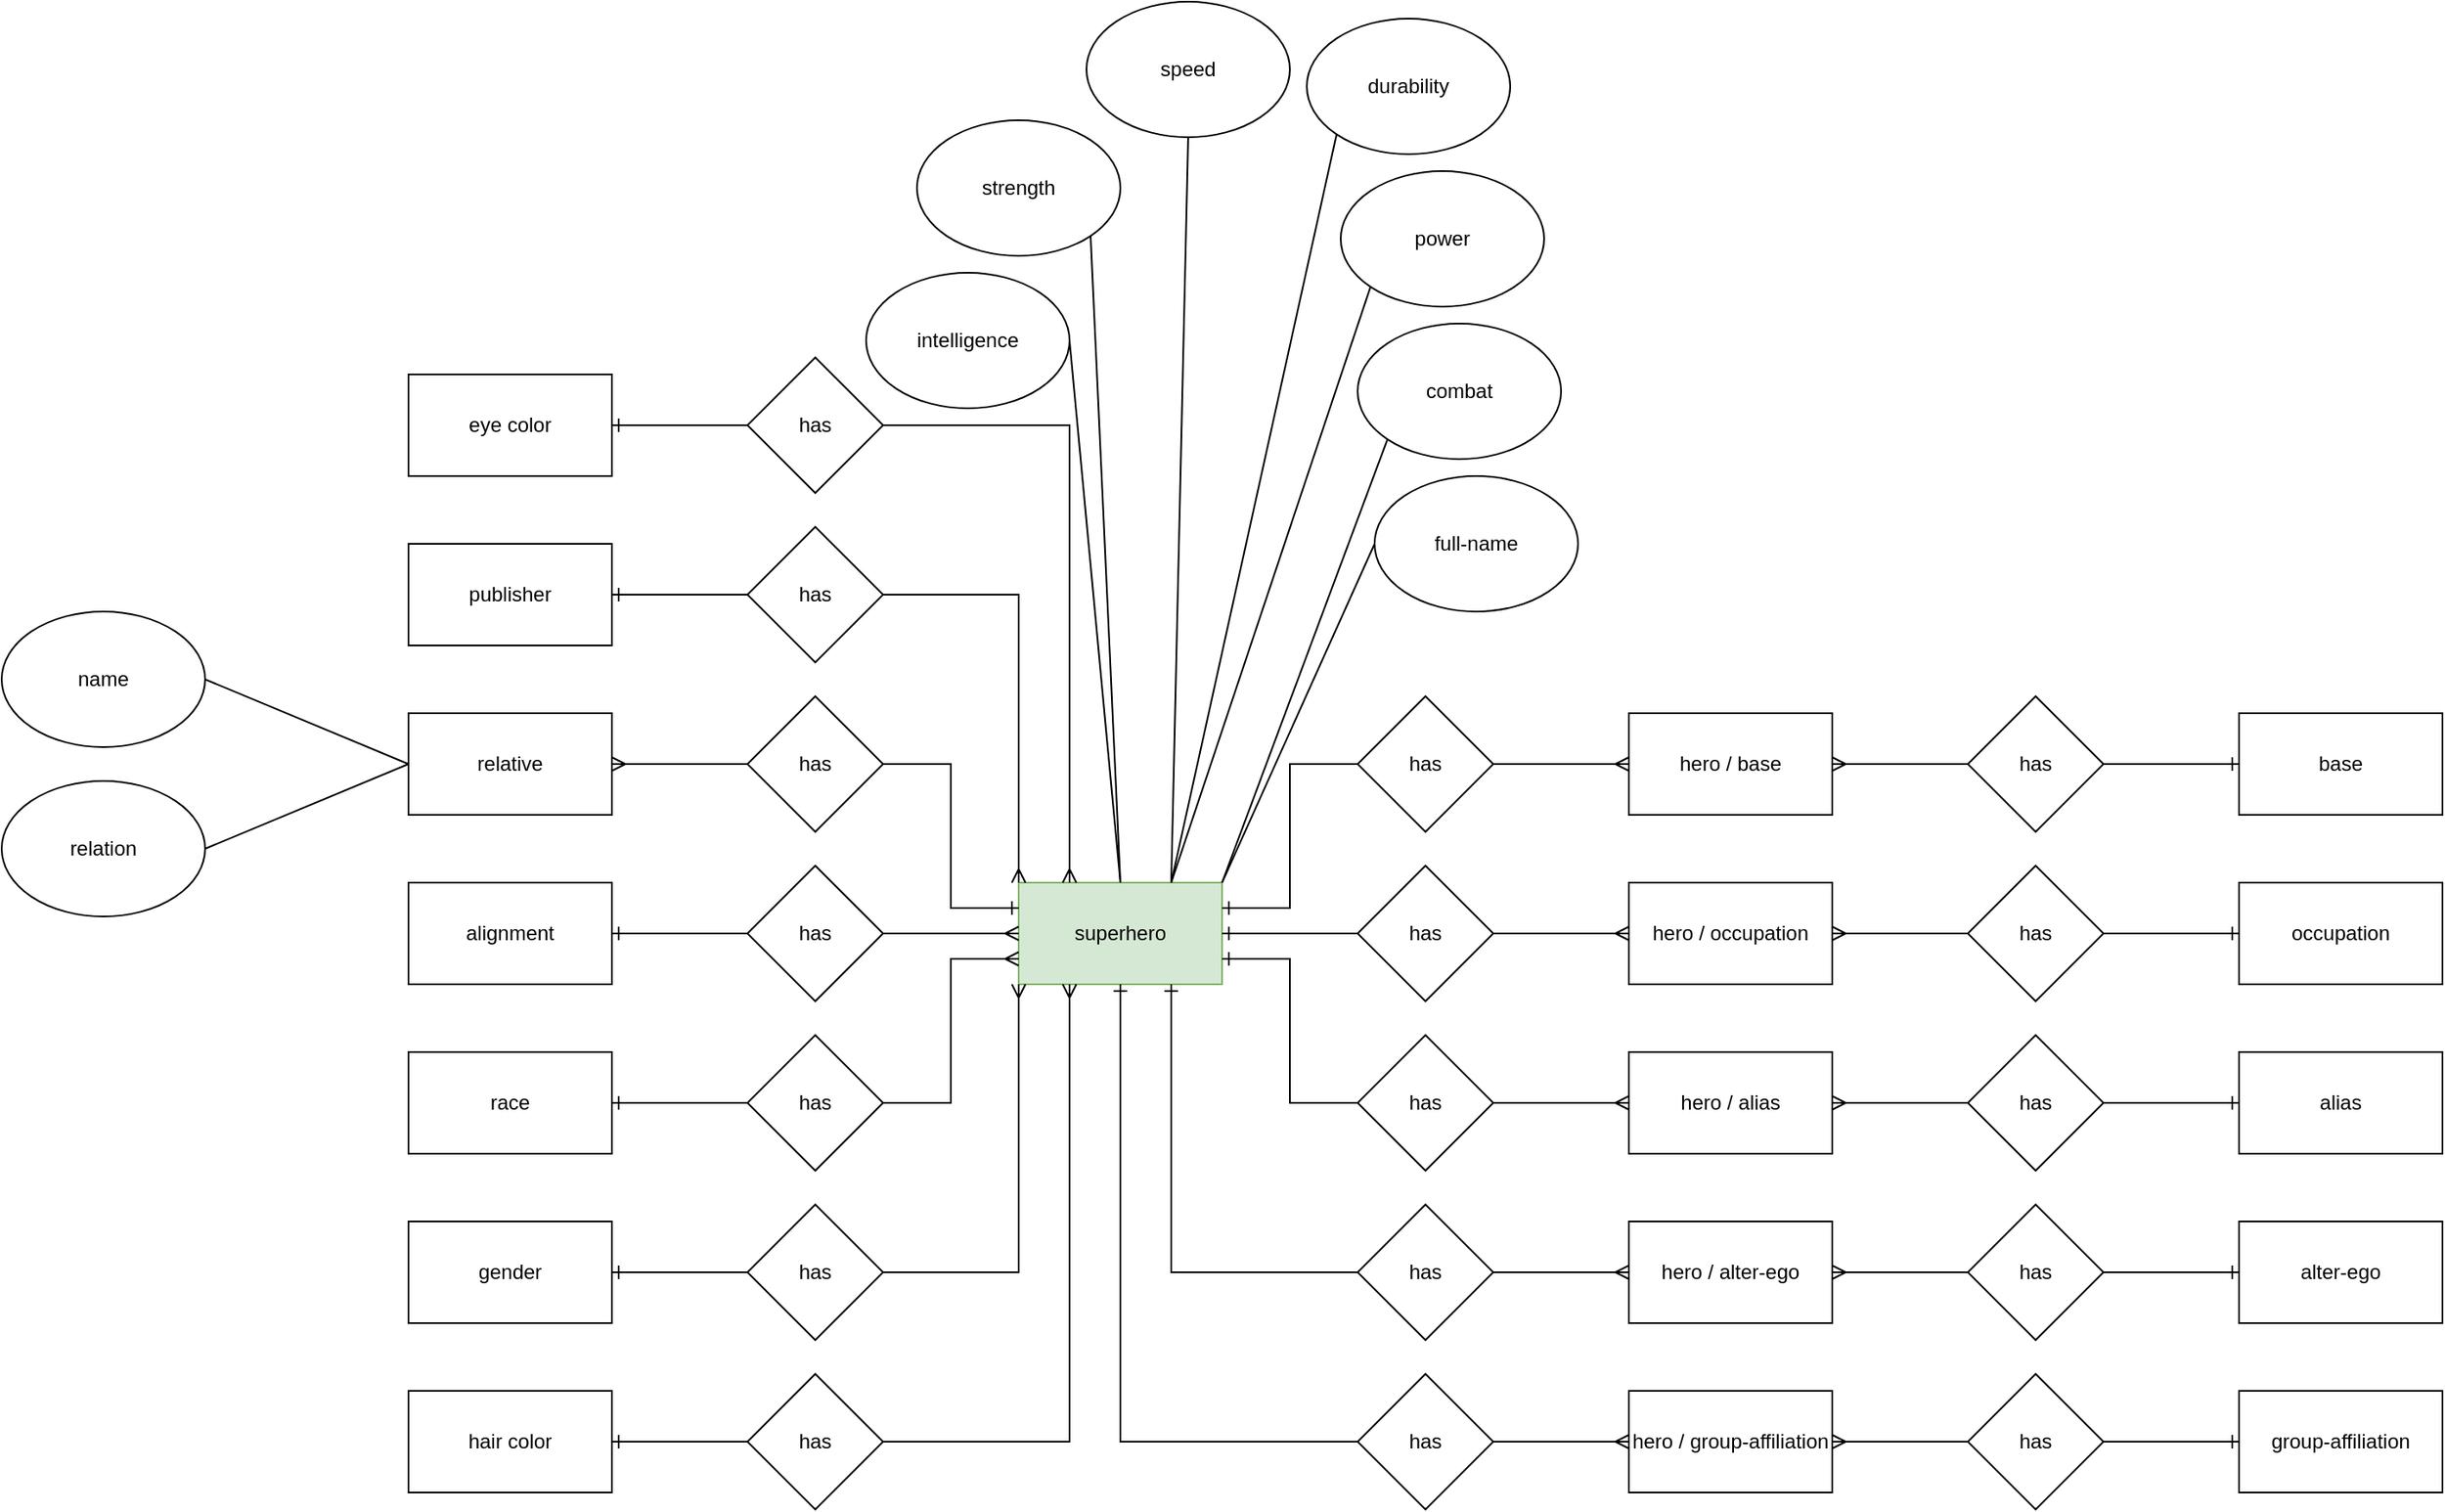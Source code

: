 <mxfile>
    <diagram id="-fIyv_t_2isAedjjdhkn" name="IA1">
        <mxGraphModel dx="3755" dy="1550" grid="1" gridSize="10" guides="1" tooltips="1" connect="1" arrows="1" fold="1" page="0" pageScale="1" pageWidth="827" pageHeight="1169" math="0" shadow="0">
            <root>
                <mxCell id="0"/>
                <mxCell id="1" parent="0"/>
                <mxCell id="00wGoJvVgWLlc5hGgEw4-1" value="superhero" style="rounded=0;whiteSpace=wrap;html=1;fillColor=#d5e8d4;strokeColor=#82b366;" parent="1" vertex="1">
                    <mxGeometry x="120" y="650" width="120" height="60" as="geometry"/>
                </mxCell>
                <mxCell id="yzmj2XgRqlyf8QkF9Ecr-5" style="edgeStyle=orthogonalEdgeStyle;rounded=0;orthogonalLoop=1;jettySize=auto;html=1;exitX=1;exitY=0.5;exitDx=0;exitDy=0;entryX=0;entryY=0.5;entryDx=0;entryDy=0;endArrow=ERmany;endFill=0;" parent="1" source="yzmj2XgRqlyf8QkF9Ecr-3" target="00wGoJvVgWLlc5hGgEw4-1" edge="1">
                    <mxGeometry relative="1" as="geometry"/>
                </mxCell>
                <mxCell id="yzmj2XgRqlyf8QkF9Ecr-8" style="edgeStyle=orthogonalEdgeStyle;rounded=0;orthogonalLoop=1;jettySize=auto;html=1;exitX=1;exitY=0.5;exitDx=0;exitDy=0;entryX=0;entryY=0.75;entryDx=0;entryDy=0;endArrow=ERmany;endFill=0;" parent="1" source="yzmj2XgRqlyf8QkF9Ecr-7" target="00wGoJvVgWLlc5hGgEw4-1" edge="1">
                    <mxGeometry relative="1" as="geometry"/>
                </mxCell>
                <mxCell id="yzmj2XgRqlyf8QkF9Ecr-12" style="edgeStyle=orthogonalEdgeStyle;rounded=0;orthogonalLoop=1;jettySize=auto;html=1;exitX=0;exitY=0.5;exitDx=0;exitDy=0;entryX=1;entryY=0.5;entryDx=0;entryDy=0;endArrow=ERone;endFill=0;" parent="1" source="yzmj2XgRqlyf8QkF9Ecr-11" target="00wGoJvVgWLlc5hGgEw4-1" edge="1">
                    <mxGeometry relative="1" as="geometry"/>
                </mxCell>
                <mxCell id="yzmj2XgRqlyf8QkF9Ecr-17" style="edgeStyle=orthogonalEdgeStyle;rounded=0;orthogonalLoop=1;jettySize=auto;html=1;exitX=0;exitY=0.5;exitDx=0;exitDy=0;entryX=1;entryY=0.25;entryDx=0;entryDy=0;endArrow=ERone;endFill=0;" parent="1" source="yzmj2XgRqlyf8QkF9Ecr-14" target="00wGoJvVgWLlc5hGgEw4-1" edge="1">
                    <mxGeometry relative="1" as="geometry"/>
                </mxCell>
                <mxCell id="yzmj2XgRqlyf8QkF9Ecr-21" style="edgeStyle=orthogonalEdgeStyle;rounded=0;orthogonalLoop=1;jettySize=auto;html=1;exitX=0;exitY=0.5;exitDx=0;exitDy=0;entryX=0.5;entryY=1;entryDx=0;entryDy=0;endArrow=ERone;endFill=0;" parent="1" source="yzmj2XgRqlyf8QkF9Ecr-19" target="00wGoJvVgWLlc5hGgEw4-1" edge="1">
                    <mxGeometry relative="1" as="geometry"/>
                </mxCell>
                <mxCell id="yzmj2XgRqlyf8QkF9Ecr-25" style="edgeStyle=orthogonalEdgeStyle;rounded=0;orthogonalLoop=1;jettySize=auto;html=1;entryX=0;entryY=0.25;entryDx=0;entryDy=0;endArrow=ERone;endFill=0;" parent="1" source="yzmj2XgRqlyf8QkF9Ecr-24" target="00wGoJvVgWLlc5hGgEw4-1" edge="1">
                    <mxGeometry relative="1" as="geometry"/>
                </mxCell>
                <mxCell id="yzmj2XgRqlyf8QkF9Ecr-50" value="" style="group" parent="1" vertex="1" connectable="0">
                    <mxGeometry x="320" y="640" width="640" height="80" as="geometry"/>
                </mxCell>
                <mxCell id="yzmj2XgRqlyf8QkF9Ecr-10" value="hero / occupation" style="rounded=0;whiteSpace=wrap;html=1;" parent="yzmj2XgRqlyf8QkF9Ecr-50" vertex="1">
                    <mxGeometry x="160" y="10" width="120" height="60" as="geometry"/>
                </mxCell>
                <mxCell id="yzmj2XgRqlyf8QkF9Ecr-11" value="has" style="rhombus;whiteSpace=wrap;html=1;" parent="yzmj2XgRqlyf8QkF9Ecr-50" vertex="1">
                    <mxGeometry width="80" height="80" as="geometry"/>
                </mxCell>
                <mxCell id="yzmj2XgRqlyf8QkF9Ecr-37" value="has" style="rhombus;whiteSpace=wrap;html=1;" parent="yzmj2XgRqlyf8QkF9Ecr-50" vertex="1">
                    <mxGeometry x="360" width="80" height="80" as="geometry"/>
                </mxCell>
                <mxCell id="yzmj2XgRqlyf8QkF9Ecr-38" value="occupation" style="rounded=0;whiteSpace=wrap;html=1;" parent="yzmj2XgRqlyf8QkF9Ecr-50" vertex="1">
                    <mxGeometry x="520" y="10" width="120" height="60" as="geometry"/>
                </mxCell>
                <mxCell id="yzmj2XgRqlyf8QkF9Ecr-13" style="edgeStyle=orthogonalEdgeStyle;rounded=0;orthogonalLoop=1;jettySize=auto;html=1;exitX=1;exitY=0.5;exitDx=0;exitDy=0;entryX=0;entryY=0.5;entryDx=0;entryDy=0;endArrow=ERmany;endFill=0;" parent="yzmj2XgRqlyf8QkF9Ecr-50" source="yzmj2XgRqlyf8QkF9Ecr-11" target="yzmj2XgRqlyf8QkF9Ecr-10" edge="1">
                    <mxGeometry relative="1" as="geometry"/>
                </mxCell>
                <mxCell id="yzmj2XgRqlyf8QkF9Ecr-40" style="edgeStyle=orthogonalEdgeStyle;rounded=0;orthogonalLoop=1;jettySize=auto;html=1;exitX=0;exitY=0.5;exitDx=0;exitDy=0;entryX=1;entryY=0.5;entryDx=0;entryDy=0;endArrow=ERmany;endFill=0;" parent="yzmj2XgRqlyf8QkF9Ecr-50" source="yzmj2XgRqlyf8QkF9Ecr-37" target="yzmj2XgRqlyf8QkF9Ecr-10" edge="1">
                    <mxGeometry relative="1" as="geometry"/>
                </mxCell>
                <mxCell id="yzmj2XgRqlyf8QkF9Ecr-39" style="edgeStyle=orthogonalEdgeStyle;rounded=0;orthogonalLoop=1;jettySize=auto;html=1;exitX=1;exitY=0.5;exitDx=0;exitDy=0;endArrow=ERone;endFill=0;" parent="yzmj2XgRqlyf8QkF9Ecr-50" source="yzmj2XgRqlyf8QkF9Ecr-37" target="yzmj2XgRqlyf8QkF9Ecr-38" edge="1">
                    <mxGeometry relative="1" as="geometry"/>
                </mxCell>
                <mxCell id="yzmj2XgRqlyf8QkF9Ecr-52" value="" style="group" parent="1" vertex="1" connectable="0">
                    <mxGeometry x="320" y="540" width="640" height="80" as="geometry"/>
                </mxCell>
                <mxCell id="yzmj2XgRqlyf8QkF9Ecr-14" value="has" style="rhombus;whiteSpace=wrap;html=1;" parent="yzmj2XgRqlyf8QkF9Ecr-52" vertex="1">
                    <mxGeometry width="80" height="80" as="geometry"/>
                </mxCell>
                <mxCell id="yzmj2XgRqlyf8QkF9Ecr-15" value="base" style="rounded=0;whiteSpace=wrap;html=1;" parent="yzmj2XgRqlyf8QkF9Ecr-52" vertex="1">
                    <mxGeometry x="520" y="10" width="120" height="60" as="geometry"/>
                </mxCell>
                <mxCell id="yzmj2XgRqlyf8QkF9Ecr-28" value="hero / base" style="rounded=0;whiteSpace=wrap;html=1;" parent="yzmj2XgRqlyf8QkF9Ecr-52" vertex="1">
                    <mxGeometry x="160" y="10" width="120" height="60" as="geometry"/>
                </mxCell>
                <mxCell id="yzmj2XgRqlyf8QkF9Ecr-30" value="has" style="rhombus;whiteSpace=wrap;html=1;" parent="yzmj2XgRqlyf8QkF9Ecr-52" vertex="1">
                    <mxGeometry x="360" width="80" height="80" as="geometry"/>
                </mxCell>
                <mxCell id="yzmj2XgRqlyf8QkF9Ecr-29" style="edgeStyle=orthogonalEdgeStyle;rounded=0;orthogonalLoop=1;jettySize=auto;html=1;exitX=1;exitY=0.5;exitDx=0;exitDy=0;entryX=0;entryY=0.5;entryDx=0;entryDy=0;endArrow=ERmany;endFill=0;" parent="yzmj2XgRqlyf8QkF9Ecr-52" source="yzmj2XgRqlyf8QkF9Ecr-14" target="yzmj2XgRqlyf8QkF9Ecr-28" edge="1">
                    <mxGeometry relative="1" as="geometry"/>
                </mxCell>
                <mxCell id="yzmj2XgRqlyf8QkF9Ecr-32" style="edgeStyle=orthogonalEdgeStyle;rounded=0;orthogonalLoop=1;jettySize=auto;html=1;exitX=1;exitY=0.5;exitDx=0;exitDy=0;entryX=0;entryY=0.5;entryDx=0;entryDy=0;endArrow=ERone;endFill=0;" parent="yzmj2XgRqlyf8QkF9Ecr-52" source="yzmj2XgRqlyf8QkF9Ecr-30" target="yzmj2XgRqlyf8QkF9Ecr-15" edge="1">
                    <mxGeometry relative="1" as="geometry"/>
                </mxCell>
                <mxCell id="yzmj2XgRqlyf8QkF9Ecr-31" style="edgeStyle=orthogonalEdgeStyle;rounded=0;orthogonalLoop=1;jettySize=auto;html=1;exitX=0;exitY=0.5;exitDx=0;exitDy=0;entryX=1;entryY=0.5;entryDx=0;entryDy=0;endArrow=ERmany;endFill=0;" parent="yzmj2XgRqlyf8QkF9Ecr-52" source="yzmj2XgRqlyf8QkF9Ecr-30" target="yzmj2XgRqlyf8QkF9Ecr-28" edge="1">
                    <mxGeometry relative="1" as="geometry"/>
                </mxCell>
                <mxCell id="yzmj2XgRqlyf8QkF9Ecr-58" value="" style="group" parent="1" vertex="1" connectable="0">
                    <mxGeometry x="320" y="940" width="640" height="80" as="geometry"/>
                </mxCell>
                <mxCell id="yzmj2XgRqlyf8QkF9Ecr-18" value="hero / group-affiliation" style="rounded=0;whiteSpace=wrap;html=1;" parent="yzmj2XgRqlyf8QkF9Ecr-58" vertex="1">
                    <mxGeometry x="160" y="10" width="120" height="60" as="geometry"/>
                </mxCell>
                <mxCell id="yzmj2XgRqlyf8QkF9Ecr-19" value="has" style="rhombus;whiteSpace=wrap;html=1;" parent="yzmj2XgRqlyf8QkF9Ecr-58" vertex="1">
                    <mxGeometry width="80" height="80" as="geometry"/>
                </mxCell>
                <mxCell id="yzmj2XgRqlyf8QkF9Ecr-54" value="group-affiliation" style="rounded=0;whiteSpace=wrap;html=1;" parent="yzmj2XgRqlyf8QkF9Ecr-58" vertex="1">
                    <mxGeometry x="520" y="10" width="120" height="60" as="geometry"/>
                </mxCell>
                <mxCell id="yzmj2XgRqlyf8QkF9Ecr-55" value="has" style="rhombus;whiteSpace=wrap;html=1;" parent="yzmj2XgRqlyf8QkF9Ecr-58" vertex="1">
                    <mxGeometry x="360" width="80" height="80" as="geometry"/>
                </mxCell>
                <mxCell id="yzmj2XgRqlyf8QkF9Ecr-22" style="edgeStyle=orthogonalEdgeStyle;rounded=0;orthogonalLoop=1;jettySize=auto;html=1;exitX=1;exitY=0.5;exitDx=0;exitDy=0;endArrow=ERmany;endFill=0;" parent="yzmj2XgRqlyf8QkF9Ecr-58" source="yzmj2XgRqlyf8QkF9Ecr-19" target="yzmj2XgRqlyf8QkF9Ecr-18" edge="1">
                    <mxGeometry relative="1" as="geometry"/>
                </mxCell>
                <mxCell id="yzmj2XgRqlyf8QkF9Ecr-56" style="edgeStyle=orthogonalEdgeStyle;rounded=0;orthogonalLoop=1;jettySize=auto;html=1;exitX=0;exitY=0.5;exitDx=0;exitDy=0;entryX=1;entryY=0.5;entryDx=0;entryDy=0;endArrow=ERmany;endFill=0;" parent="yzmj2XgRqlyf8QkF9Ecr-58" source="yzmj2XgRqlyf8QkF9Ecr-55" target="yzmj2XgRqlyf8QkF9Ecr-18" edge="1">
                    <mxGeometry relative="1" as="geometry"/>
                </mxCell>
                <mxCell id="yzmj2XgRqlyf8QkF9Ecr-57" style="edgeStyle=orthogonalEdgeStyle;rounded=0;orthogonalLoop=1;jettySize=auto;html=1;exitX=1;exitY=0.5;exitDx=0;exitDy=0;entryX=0;entryY=0.5;entryDx=0;entryDy=0;endArrow=ERone;endFill=0;" parent="yzmj2XgRqlyf8QkF9Ecr-58" source="yzmj2XgRqlyf8QkF9Ecr-55" target="yzmj2XgRqlyf8QkF9Ecr-54" edge="1">
                    <mxGeometry relative="1" as="geometry"/>
                </mxCell>
                <mxCell id="yzmj2XgRqlyf8QkF9Ecr-63" style="edgeStyle=orthogonalEdgeStyle;rounded=0;orthogonalLoop=1;jettySize=auto;html=1;exitX=0;exitY=0.5;exitDx=0;exitDy=0;entryX=0.75;entryY=1;entryDx=0;entryDy=0;endArrow=ERone;endFill=0;" parent="1" source="yzmj2XgRqlyf8QkF9Ecr-59" target="00wGoJvVgWLlc5hGgEw4-1" edge="1">
                    <mxGeometry relative="1" as="geometry"/>
                </mxCell>
                <mxCell id="yzmj2XgRqlyf8QkF9Ecr-67" value="" style="group" parent="1" vertex="1" connectable="0">
                    <mxGeometry x="320" y="840" width="640" height="80" as="geometry"/>
                </mxCell>
                <mxCell id="yzmj2XgRqlyf8QkF9Ecr-59" value="has" style="rhombus;whiteSpace=wrap;html=1;" parent="yzmj2XgRqlyf8QkF9Ecr-67" vertex="1">
                    <mxGeometry width="80" height="80" as="geometry"/>
                </mxCell>
                <mxCell id="yzmj2XgRqlyf8QkF9Ecr-60" value="has" style="rhombus;whiteSpace=wrap;html=1;" parent="yzmj2XgRqlyf8QkF9Ecr-67" vertex="1">
                    <mxGeometry x="360" width="80" height="80" as="geometry"/>
                </mxCell>
                <mxCell id="yzmj2XgRqlyf8QkF9Ecr-61" value="hero / alter-ego" style="rounded=0;whiteSpace=wrap;html=1;" parent="yzmj2XgRqlyf8QkF9Ecr-67" vertex="1">
                    <mxGeometry x="160" y="10" width="120" height="60" as="geometry"/>
                </mxCell>
                <mxCell id="yzmj2XgRqlyf8QkF9Ecr-62" value="alter-ego" style="rounded=0;whiteSpace=wrap;html=1;" parent="yzmj2XgRqlyf8QkF9Ecr-67" vertex="1">
                    <mxGeometry x="520" y="10" width="120" height="60" as="geometry"/>
                </mxCell>
                <mxCell id="yzmj2XgRqlyf8QkF9Ecr-64" style="edgeStyle=orthogonalEdgeStyle;rounded=0;orthogonalLoop=1;jettySize=auto;html=1;exitX=1;exitY=0.5;exitDx=0;exitDy=0;entryX=0;entryY=0.5;entryDx=0;entryDy=0;endArrow=ERmany;endFill=0;" parent="yzmj2XgRqlyf8QkF9Ecr-67" source="yzmj2XgRqlyf8QkF9Ecr-59" target="yzmj2XgRqlyf8QkF9Ecr-61" edge="1">
                    <mxGeometry relative="1" as="geometry"/>
                </mxCell>
                <mxCell id="yzmj2XgRqlyf8QkF9Ecr-65" style="edgeStyle=orthogonalEdgeStyle;rounded=0;orthogonalLoop=1;jettySize=auto;html=1;exitX=0;exitY=0.5;exitDx=0;exitDy=0;entryX=1;entryY=0.5;entryDx=0;entryDy=0;endArrow=ERmany;endFill=0;" parent="yzmj2XgRqlyf8QkF9Ecr-67" source="yzmj2XgRqlyf8QkF9Ecr-60" target="yzmj2XgRqlyf8QkF9Ecr-61" edge="1">
                    <mxGeometry relative="1" as="geometry"/>
                </mxCell>
                <mxCell id="yzmj2XgRqlyf8QkF9Ecr-66" style="edgeStyle=orthogonalEdgeStyle;rounded=0;orthogonalLoop=1;jettySize=auto;html=1;exitX=1;exitY=0.5;exitDx=0;exitDy=0;entryX=0;entryY=0.5;entryDx=0;entryDy=0;endArrow=ERone;endFill=0;" parent="yzmj2XgRqlyf8QkF9Ecr-67" source="yzmj2XgRqlyf8QkF9Ecr-60" target="yzmj2XgRqlyf8QkF9Ecr-62" edge="1">
                    <mxGeometry relative="1" as="geometry"/>
                </mxCell>
                <mxCell id="yzmj2XgRqlyf8QkF9Ecr-75" style="edgeStyle=orthogonalEdgeStyle;rounded=0;orthogonalLoop=1;jettySize=auto;html=1;exitX=0;exitY=0.5;exitDx=0;exitDy=0;entryX=1;entryY=0.75;entryDx=0;entryDy=0;endArrow=ERone;endFill=0;" parent="1" source="yzmj2XgRqlyf8QkF9Ecr-68" target="00wGoJvVgWLlc5hGgEw4-1" edge="1">
                    <mxGeometry relative="1" as="geometry"/>
                </mxCell>
                <mxCell id="yzmj2XgRqlyf8QkF9Ecr-76" value="" style="group" parent="1" vertex="1" connectable="0">
                    <mxGeometry x="320" y="740" width="640" height="80" as="geometry"/>
                </mxCell>
                <mxCell id="yzmj2XgRqlyf8QkF9Ecr-68" value="has" style="rhombus;whiteSpace=wrap;html=1;" parent="yzmj2XgRqlyf8QkF9Ecr-76" vertex="1">
                    <mxGeometry width="80" height="80" as="geometry"/>
                </mxCell>
                <mxCell id="yzmj2XgRqlyf8QkF9Ecr-69" value="has" style="rhombus;whiteSpace=wrap;html=1;" parent="yzmj2XgRqlyf8QkF9Ecr-76" vertex="1">
                    <mxGeometry x="360" width="80" height="80" as="geometry"/>
                </mxCell>
                <mxCell id="yzmj2XgRqlyf8QkF9Ecr-70" value="hero / alias" style="rounded=0;whiteSpace=wrap;html=1;" parent="yzmj2XgRqlyf8QkF9Ecr-76" vertex="1">
                    <mxGeometry x="160" y="10" width="120" height="60" as="geometry"/>
                </mxCell>
                <mxCell id="yzmj2XgRqlyf8QkF9Ecr-71" value="alias" style="rounded=0;whiteSpace=wrap;html=1;" parent="yzmj2XgRqlyf8QkF9Ecr-76" vertex="1">
                    <mxGeometry x="520" y="10" width="120" height="60" as="geometry"/>
                </mxCell>
                <mxCell id="yzmj2XgRqlyf8QkF9Ecr-73" style="edgeStyle=orthogonalEdgeStyle;rounded=0;orthogonalLoop=1;jettySize=auto;html=1;exitX=0;exitY=0.5;exitDx=0;exitDy=0;entryX=1;entryY=0.5;entryDx=0;entryDy=0;endArrow=ERmany;endFill=0;" parent="yzmj2XgRqlyf8QkF9Ecr-76" source="yzmj2XgRqlyf8QkF9Ecr-69" target="yzmj2XgRqlyf8QkF9Ecr-70" edge="1">
                    <mxGeometry relative="1" as="geometry"/>
                </mxCell>
                <mxCell id="yzmj2XgRqlyf8QkF9Ecr-74" style="edgeStyle=orthogonalEdgeStyle;rounded=0;orthogonalLoop=1;jettySize=auto;html=1;exitX=1;exitY=0.5;exitDx=0;exitDy=0;entryX=0;entryY=0.5;entryDx=0;entryDy=0;endArrow=ERmany;endFill=0;" parent="yzmj2XgRqlyf8QkF9Ecr-76" source="yzmj2XgRqlyf8QkF9Ecr-68" target="yzmj2XgRqlyf8QkF9Ecr-70" edge="1">
                    <mxGeometry relative="1" as="geometry"/>
                </mxCell>
                <mxCell id="yzmj2XgRqlyf8QkF9Ecr-72" style="edgeStyle=orthogonalEdgeStyle;rounded=0;orthogonalLoop=1;jettySize=auto;html=1;exitX=1;exitY=0.5;exitDx=0;exitDy=0;entryX=0;entryY=0.5;entryDx=0;entryDy=0;endArrow=ERone;endFill=0;" parent="yzmj2XgRqlyf8QkF9Ecr-76" source="yzmj2XgRqlyf8QkF9Ecr-69" target="yzmj2XgRqlyf8QkF9Ecr-71" edge="1">
                    <mxGeometry relative="1" as="geometry"/>
                </mxCell>
                <mxCell id="yzmj2XgRqlyf8QkF9Ecr-79" style="edgeStyle=orthogonalEdgeStyle;rounded=0;orthogonalLoop=1;jettySize=auto;html=1;exitX=1;exitY=0.5;exitDx=0;exitDy=0;entryX=0;entryY=0;entryDx=0;entryDy=0;endArrow=ERmany;endFill=0;" parent="1" source="yzmj2XgRqlyf8QkF9Ecr-78" target="00wGoJvVgWLlc5hGgEw4-1" edge="1">
                    <mxGeometry relative="1" as="geometry"/>
                </mxCell>
                <mxCell id="yzmj2XgRqlyf8QkF9Ecr-84" style="edgeStyle=orthogonalEdgeStyle;rounded=0;orthogonalLoop=1;jettySize=auto;html=1;exitX=1;exitY=0.5;exitDx=0;exitDy=0;entryX=0;entryY=1;entryDx=0;entryDy=0;endArrow=ERmany;endFill=0;" parent="1" source="yzmj2XgRqlyf8QkF9Ecr-82" target="00wGoJvVgWLlc5hGgEw4-1" edge="1">
                    <mxGeometry relative="1" as="geometry"/>
                </mxCell>
                <mxCell id="yzmj2XgRqlyf8QkF9Ecr-88" style="edgeStyle=orthogonalEdgeStyle;rounded=0;orthogonalLoop=1;jettySize=auto;html=1;exitX=1;exitY=0.5;exitDx=0;exitDy=0;entryX=0.25;entryY=0;entryDx=0;entryDy=0;endArrow=ERmany;endFill=0;" parent="1" source="yzmj2XgRqlyf8QkF9Ecr-86" target="00wGoJvVgWLlc5hGgEw4-1" edge="1">
                    <mxGeometry relative="1" as="geometry"/>
                </mxCell>
                <mxCell id="yzmj2XgRqlyf8QkF9Ecr-89" value="" style="group" parent="1" vertex="1" connectable="0">
                    <mxGeometry x="-240" y="540" width="280" height="80" as="geometry"/>
                </mxCell>
                <mxCell id="yzmj2XgRqlyf8QkF9Ecr-23" value="relative" style="rounded=0;whiteSpace=wrap;html=1;" parent="yzmj2XgRqlyf8QkF9Ecr-89" vertex="1">
                    <mxGeometry y="10" width="120" height="60" as="geometry"/>
                </mxCell>
                <mxCell id="yzmj2XgRqlyf8QkF9Ecr-24" value="has" style="rhombus;whiteSpace=wrap;html=1;" parent="yzmj2XgRqlyf8QkF9Ecr-89" vertex="1">
                    <mxGeometry x="200" width="80" height="80" as="geometry"/>
                </mxCell>
                <mxCell id="yzmj2XgRqlyf8QkF9Ecr-26" style="edgeStyle=orthogonalEdgeStyle;rounded=0;orthogonalLoop=1;jettySize=auto;html=1;exitX=0;exitY=0.5;exitDx=0;exitDy=0;entryX=1;entryY=0.5;entryDx=0;entryDy=0;endArrow=ERmany;endFill=0;" parent="yzmj2XgRqlyf8QkF9Ecr-89" source="yzmj2XgRqlyf8QkF9Ecr-24" target="yzmj2XgRqlyf8QkF9Ecr-23" edge="1">
                    <mxGeometry relative="1" as="geometry"/>
                </mxCell>
                <mxCell id="yzmj2XgRqlyf8QkF9Ecr-90" value="" style="group" parent="1" vertex="1" connectable="0">
                    <mxGeometry x="-240" y="640" width="280" height="80" as="geometry"/>
                </mxCell>
                <mxCell id="yzmj2XgRqlyf8QkF9Ecr-2" value="alignment" style="rounded=0;whiteSpace=wrap;html=1;" parent="yzmj2XgRqlyf8QkF9Ecr-90" vertex="1">
                    <mxGeometry y="10" width="120" height="60" as="geometry"/>
                </mxCell>
                <mxCell id="yzmj2XgRqlyf8QkF9Ecr-3" value="has" style="rhombus;whiteSpace=wrap;html=1;" parent="yzmj2XgRqlyf8QkF9Ecr-90" vertex="1">
                    <mxGeometry x="200" width="80" height="80" as="geometry"/>
                </mxCell>
                <mxCell id="yzmj2XgRqlyf8QkF9Ecr-4" style="edgeStyle=orthogonalEdgeStyle;rounded=0;orthogonalLoop=1;jettySize=auto;html=1;exitX=0;exitY=0.5;exitDx=0;exitDy=0;entryX=1;entryY=0.5;entryDx=0;entryDy=0;endArrow=ERone;endFill=0;" parent="yzmj2XgRqlyf8QkF9Ecr-90" source="yzmj2XgRqlyf8QkF9Ecr-3" target="yzmj2XgRqlyf8QkF9Ecr-2" edge="1">
                    <mxGeometry x="320" y="577" as="geometry"/>
                </mxCell>
                <mxCell id="yzmj2XgRqlyf8QkF9Ecr-91" value="" style="group" parent="1" vertex="1" connectable="0">
                    <mxGeometry x="-240" y="440" width="280" height="80" as="geometry"/>
                </mxCell>
                <mxCell id="yzmj2XgRqlyf8QkF9Ecr-77" value="publisher" style="rounded=0;whiteSpace=wrap;html=1;" parent="yzmj2XgRqlyf8QkF9Ecr-91" vertex="1">
                    <mxGeometry y="10" width="120" height="60" as="geometry"/>
                </mxCell>
                <mxCell id="yzmj2XgRqlyf8QkF9Ecr-78" value="has" style="rhombus;whiteSpace=wrap;html=1;" parent="yzmj2XgRqlyf8QkF9Ecr-91" vertex="1">
                    <mxGeometry x="200" width="80" height="80" as="geometry"/>
                </mxCell>
                <mxCell id="yzmj2XgRqlyf8QkF9Ecr-80" style="edgeStyle=orthogonalEdgeStyle;rounded=0;orthogonalLoop=1;jettySize=auto;html=1;exitX=0;exitY=0.5;exitDx=0;exitDy=0;entryX=1;entryY=0.5;entryDx=0;entryDy=0;endArrow=ERone;endFill=0;" parent="yzmj2XgRqlyf8QkF9Ecr-91" source="yzmj2XgRqlyf8QkF9Ecr-78" target="yzmj2XgRqlyf8QkF9Ecr-77" edge="1">
                    <mxGeometry relative="1" as="geometry"/>
                </mxCell>
                <mxCell id="yzmj2XgRqlyf8QkF9Ecr-92" value="" style="group" parent="1" vertex="1" connectable="0">
                    <mxGeometry x="-240" y="740" width="280" height="80" as="geometry"/>
                </mxCell>
                <mxCell id="yzmj2XgRqlyf8QkF9Ecr-6" value="race" style="rounded=0;whiteSpace=wrap;html=1;" parent="yzmj2XgRqlyf8QkF9Ecr-92" vertex="1">
                    <mxGeometry y="10" width="120" height="60" as="geometry"/>
                </mxCell>
                <mxCell id="yzmj2XgRqlyf8QkF9Ecr-7" value="has" style="rhombus;whiteSpace=wrap;html=1;" parent="yzmj2XgRqlyf8QkF9Ecr-92" vertex="1">
                    <mxGeometry x="200" width="80" height="80" as="geometry"/>
                </mxCell>
                <mxCell id="yzmj2XgRqlyf8QkF9Ecr-9" style="edgeStyle=orthogonalEdgeStyle;rounded=0;orthogonalLoop=1;jettySize=auto;html=1;exitX=0;exitY=0.5;exitDx=0;exitDy=0;entryX=1;entryY=0.5;entryDx=0;entryDy=0;endArrow=ERone;endFill=0;" parent="yzmj2XgRqlyf8QkF9Ecr-92" source="yzmj2XgRqlyf8QkF9Ecr-7" target="yzmj2XgRqlyf8QkF9Ecr-6" edge="1">
                    <mxGeometry x="-190" y="1110" as="geometry"/>
                </mxCell>
                <mxCell id="yzmj2XgRqlyf8QkF9Ecr-93" value="" style="group" parent="1" vertex="1" connectable="0">
                    <mxGeometry x="-240" y="840" width="280" height="80" as="geometry"/>
                </mxCell>
                <mxCell id="yzmj2XgRqlyf8QkF9Ecr-81" value="gender" style="rounded=0;whiteSpace=wrap;html=1;" parent="yzmj2XgRqlyf8QkF9Ecr-93" vertex="1">
                    <mxGeometry y="10" width="120" height="60" as="geometry"/>
                </mxCell>
                <mxCell id="yzmj2XgRqlyf8QkF9Ecr-82" value="has" style="rhombus;whiteSpace=wrap;html=1;" parent="yzmj2XgRqlyf8QkF9Ecr-93" vertex="1">
                    <mxGeometry x="200" width="80" height="80" as="geometry"/>
                </mxCell>
                <mxCell id="yzmj2XgRqlyf8QkF9Ecr-83" style="edgeStyle=orthogonalEdgeStyle;rounded=0;orthogonalLoop=1;jettySize=auto;html=1;exitX=0;exitY=0.5;exitDx=0;exitDy=0;entryX=1;entryY=0.5;entryDx=0;entryDy=0;endArrow=ERone;endFill=0;" parent="yzmj2XgRqlyf8QkF9Ecr-93" source="yzmj2XgRqlyf8QkF9Ecr-82" target="yzmj2XgRqlyf8QkF9Ecr-81" edge="1">
                    <mxGeometry relative="1" as="geometry"/>
                </mxCell>
                <mxCell id="yzmj2XgRqlyf8QkF9Ecr-94" value="" style="group" parent="1" vertex="1" connectable="0">
                    <mxGeometry x="-240" y="340" width="280" height="80" as="geometry"/>
                </mxCell>
                <mxCell id="yzmj2XgRqlyf8QkF9Ecr-85" value="eye color" style="rounded=0;whiteSpace=wrap;html=1;" parent="yzmj2XgRqlyf8QkF9Ecr-94" vertex="1">
                    <mxGeometry y="10" width="120" height="60" as="geometry"/>
                </mxCell>
                <mxCell id="yzmj2XgRqlyf8QkF9Ecr-86" value="has" style="rhombus;whiteSpace=wrap;html=1;" parent="yzmj2XgRqlyf8QkF9Ecr-94" vertex="1">
                    <mxGeometry x="200" width="80" height="80" as="geometry"/>
                </mxCell>
                <mxCell id="yzmj2XgRqlyf8QkF9Ecr-87" style="edgeStyle=orthogonalEdgeStyle;rounded=0;orthogonalLoop=1;jettySize=auto;html=1;exitX=0;exitY=0.5;exitDx=0;exitDy=0;entryX=1;entryY=0.5;entryDx=0;entryDy=0;endArrow=ERone;endFill=0;" parent="yzmj2XgRqlyf8QkF9Ecr-94" source="yzmj2XgRqlyf8QkF9Ecr-86" target="yzmj2XgRqlyf8QkF9Ecr-85" edge="1">
                    <mxGeometry relative="1" as="geometry"/>
                </mxCell>
                <mxCell id="yzmj2XgRqlyf8QkF9Ecr-95" value="" style="group" parent="1" vertex="1" connectable="0">
                    <mxGeometry x="-240" y="940" width="280" height="80" as="geometry"/>
                </mxCell>
                <mxCell id="yzmj2XgRqlyf8QkF9Ecr-96" value="hair color" style="rounded=0;whiteSpace=wrap;html=1;" parent="yzmj2XgRqlyf8QkF9Ecr-95" vertex="1">
                    <mxGeometry y="10" width="120" height="60" as="geometry"/>
                </mxCell>
                <mxCell id="yzmj2XgRqlyf8QkF9Ecr-97" value="has" style="rhombus;whiteSpace=wrap;html=1;" parent="yzmj2XgRqlyf8QkF9Ecr-95" vertex="1">
                    <mxGeometry x="200" width="80" height="80" as="geometry"/>
                </mxCell>
                <mxCell id="yzmj2XgRqlyf8QkF9Ecr-98" style="edgeStyle=orthogonalEdgeStyle;rounded=0;orthogonalLoop=1;jettySize=auto;html=1;exitX=0;exitY=0.5;exitDx=0;exitDy=0;entryX=1;entryY=0.5;entryDx=0;entryDy=0;endArrow=ERone;endFill=0;" parent="yzmj2XgRqlyf8QkF9Ecr-95" source="yzmj2XgRqlyf8QkF9Ecr-97" target="yzmj2XgRqlyf8QkF9Ecr-96" edge="1">
                    <mxGeometry relative="1" as="geometry"/>
                </mxCell>
                <mxCell id="yzmj2XgRqlyf8QkF9Ecr-99" style="edgeStyle=orthogonalEdgeStyle;rounded=0;orthogonalLoop=1;jettySize=auto;html=1;exitX=1;exitY=0.5;exitDx=0;exitDy=0;entryX=0.25;entryY=1;entryDx=0;entryDy=0;endArrow=ERmany;endFill=0;" parent="1" source="yzmj2XgRqlyf8QkF9Ecr-97" target="00wGoJvVgWLlc5hGgEw4-1" edge="1">
                    <mxGeometry relative="1" as="geometry"/>
                </mxCell>
                <mxCell id="yzmj2XgRqlyf8QkF9Ecr-101" style="rounded=0;orthogonalLoop=1;jettySize=auto;html=1;exitX=1;exitY=0.5;exitDx=0;exitDy=0;entryX=0.5;entryY=0;entryDx=0;entryDy=0;endArrow=none;endFill=0;" parent="1" source="yzmj2XgRqlyf8QkF9Ecr-100" target="00wGoJvVgWLlc5hGgEw4-1" edge="1">
                    <mxGeometry relative="1" as="geometry"/>
                </mxCell>
                <mxCell id="yzmj2XgRqlyf8QkF9Ecr-100" value="intelligence" style="ellipse;whiteSpace=wrap;html=1;" parent="1" vertex="1">
                    <mxGeometry x="30" y="290" width="120" height="80" as="geometry"/>
                </mxCell>
                <mxCell id="yzmj2XgRqlyf8QkF9Ecr-103" style="edgeStyle=none;rounded=0;orthogonalLoop=1;jettySize=auto;html=1;exitX=1;exitY=1;exitDx=0;exitDy=0;entryX=0.5;entryY=0;entryDx=0;entryDy=0;endArrow=none;endFill=0;" parent="1" source="yzmj2XgRqlyf8QkF9Ecr-102" target="00wGoJvVgWLlc5hGgEw4-1" edge="1">
                    <mxGeometry relative="1" as="geometry"/>
                </mxCell>
                <mxCell id="yzmj2XgRqlyf8QkF9Ecr-102" value="strength" style="ellipse;whiteSpace=wrap;html=1;" parent="1" vertex="1">
                    <mxGeometry x="60" y="200" width="120" height="80" as="geometry"/>
                </mxCell>
                <mxCell id="yzmj2XgRqlyf8QkF9Ecr-105" style="edgeStyle=none;rounded=0;orthogonalLoop=1;jettySize=auto;html=1;exitX=0.5;exitY=1;exitDx=0;exitDy=0;entryX=0.75;entryY=0;entryDx=0;entryDy=0;endArrow=none;endFill=0;" parent="1" source="yzmj2XgRqlyf8QkF9Ecr-104" target="00wGoJvVgWLlc5hGgEw4-1" edge="1">
                    <mxGeometry relative="1" as="geometry"/>
                </mxCell>
                <mxCell id="yzmj2XgRqlyf8QkF9Ecr-104" value="speed" style="ellipse;whiteSpace=wrap;html=1;" parent="1" vertex="1">
                    <mxGeometry x="160" y="130" width="120" height="80" as="geometry"/>
                </mxCell>
                <mxCell id="yzmj2XgRqlyf8QkF9Ecr-107" style="edgeStyle=none;rounded=0;orthogonalLoop=1;jettySize=auto;html=1;exitX=0;exitY=1;exitDx=0;exitDy=0;entryX=0.75;entryY=0;entryDx=0;entryDy=0;endArrow=none;endFill=0;" parent="1" source="yzmj2XgRqlyf8QkF9Ecr-106" target="00wGoJvVgWLlc5hGgEw4-1" edge="1">
                    <mxGeometry relative="1" as="geometry"/>
                </mxCell>
                <mxCell id="yzmj2XgRqlyf8QkF9Ecr-106" value="durability" style="ellipse;whiteSpace=wrap;html=1;" parent="1" vertex="1">
                    <mxGeometry x="290" y="140" width="120" height="80" as="geometry"/>
                </mxCell>
                <mxCell id="yzmj2XgRqlyf8QkF9Ecr-109" style="edgeStyle=none;rounded=0;orthogonalLoop=1;jettySize=auto;html=1;exitX=0;exitY=1;exitDx=0;exitDy=0;entryX=0.75;entryY=0;entryDx=0;entryDy=0;endArrow=none;endFill=0;" parent="1" source="yzmj2XgRqlyf8QkF9Ecr-108" target="00wGoJvVgWLlc5hGgEw4-1" edge="1">
                    <mxGeometry relative="1" as="geometry"/>
                </mxCell>
                <mxCell id="yzmj2XgRqlyf8QkF9Ecr-108" value="power" style="ellipse;whiteSpace=wrap;html=1;" parent="1" vertex="1">
                    <mxGeometry x="310" y="230" width="120" height="80" as="geometry"/>
                </mxCell>
                <mxCell id="yzmj2XgRqlyf8QkF9Ecr-111" style="edgeStyle=none;rounded=0;orthogonalLoop=1;jettySize=auto;html=1;exitX=0;exitY=1;exitDx=0;exitDy=0;endArrow=none;endFill=0;entryX=1;entryY=0;entryDx=0;entryDy=0;" parent="1" source="yzmj2XgRqlyf8QkF9Ecr-110" target="00wGoJvVgWLlc5hGgEw4-1" edge="1">
                    <mxGeometry relative="1" as="geometry">
                        <mxPoint x="180" y="640" as="targetPoint"/>
                    </mxGeometry>
                </mxCell>
                <mxCell id="yzmj2XgRqlyf8QkF9Ecr-110" value="combat" style="ellipse;whiteSpace=wrap;html=1;" parent="1" vertex="1">
                    <mxGeometry x="320" y="320" width="120" height="80" as="geometry"/>
                </mxCell>
                <mxCell id="yzmj2XgRqlyf8QkF9Ecr-113" style="edgeStyle=none;rounded=0;orthogonalLoop=1;jettySize=auto;html=1;exitX=0;exitY=0.5;exitDx=0;exitDy=0;entryX=1;entryY=0;entryDx=0;entryDy=0;endArrow=none;endFill=0;" parent="1" source="yzmj2XgRqlyf8QkF9Ecr-112" target="00wGoJvVgWLlc5hGgEw4-1" edge="1">
                    <mxGeometry relative="1" as="geometry"/>
                </mxCell>
                <mxCell id="yzmj2XgRqlyf8QkF9Ecr-112" value="full-name" style="ellipse;whiteSpace=wrap;html=1;" parent="1" vertex="1">
                    <mxGeometry x="330" y="410" width="120" height="80" as="geometry"/>
                </mxCell>
                <mxCell id="yzmj2XgRqlyf8QkF9Ecr-114" value="name" style="ellipse;whiteSpace=wrap;html=1;" parent="1" vertex="1">
                    <mxGeometry x="-480" y="490" width="120" height="80" as="geometry"/>
                </mxCell>
                <mxCell id="yzmj2XgRqlyf8QkF9Ecr-115" value="relation" style="ellipse;whiteSpace=wrap;html=1;" parent="1" vertex="1">
                    <mxGeometry x="-480" y="590" width="120" height="80" as="geometry"/>
                </mxCell>
                <mxCell id="yzmj2XgRqlyf8QkF9Ecr-116" style="edgeStyle=none;rounded=0;orthogonalLoop=1;jettySize=auto;html=1;exitX=0;exitY=0.5;exitDx=0;exitDy=0;entryX=1;entryY=0.5;entryDx=0;entryDy=0;endArrow=none;endFill=0;" parent="1" source="yzmj2XgRqlyf8QkF9Ecr-23" target="yzmj2XgRqlyf8QkF9Ecr-115" edge="1">
                    <mxGeometry relative="1" as="geometry"/>
                </mxCell>
                <mxCell id="yzmj2XgRqlyf8QkF9Ecr-117" style="edgeStyle=none;rounded=0;orthogonalLoop=1;jettySize=auto;html=1;exitX=0;exitY=0.5;exitDx=0;exitDy=0;entryX=1;entryY=0.5;entryDx=0;entryDy=0;endArrow=none;endFill=0;" parent="1" source="yzmj2XgRqlyf8QkF9Ecr-23" target="yzmj2XgRqlyf8QkF9Ecr-114" edge="1">
                    <mxGeometry relative="1" as="geometry"/>
                </mxCell>
            </root>
        </mxGraphModel>
    </diagram>
    <diagram name="IA2" id="UkpkkmovPfo6PDt2eAkv">
        <mxGraphModel dx="1582" dy="620" grid="1" gridSize="10" guides="1" tooltips="1" connect="1" arrows="1" fold="1" page="0" pageScale="1" pageWidth="827" pageHeight="1169" math="0" shadow="0">
            <root>
                <mxCell id="I-mPHZs_Ls-R2zKbRxUn-0"/>
                <mxCell id="I-mPHZs_Ls-R2zKbRxUn-1" parent="I-mPHZs_Ls-R2zKbRxUn-0"/>
                <mxCell id="I-mPHZs_Ls-R2zKbRxUn-2" value="superhero" style="rounded=0;whiteSpace=wrap;html=1;" vertex="1" parent="I-mPHZs_Ls-R2zKbRxUn-1">
                    <mxGeometry x="120" y="650" width="120" height="60" as="geometry"/>
                </mxCell>
                <mxCell id="I-mPHZs_Ls-R2zKbRxUn-3" style="edgeStyle=orthogonalEdgeStyle;rounded=0;orthogonalLoop=1;jettySize=auto;html=1;exitX=1;exitY=0.5;exitDx=0;exitDy=0;entryX=0.25;entryY=1;entryDx=0;entryDy=0;endArrow=ERmany;endFill=0;" edge="1" parent="I-mPHZs_Ls-R2zKbRxUn-1" source="I-mPHZs_Ls-R2zKbRxUn-60" target="I-mPHZs_Ls-R2zKbRxUn-2">
                    <mxGeometry relative="1" as="geometry"/>
                </mxCell>
                <mxCell id="I-mPHZs_Ls-R2zKbRxUn-7" style="edgeStyle=orthogonalEdgeStyle;rounded=0;orthogonalLoop=1;jettySize=auto;html=1;exitX=0;exitY=0.5;exitDx=0;exitDy=0;entryX=0.5;entryY=1;entryDx=0;entryDy=0;endArrow=ERone;endFill=0;" edge="1" parent="I-mPHZs_Ls-R2zKbRxUn-1" source="I-mPHZs_Ls-R2zKbRxUn-27" target="I-mPHZs_Ls-R2zKbRxUn-2">
                    <mxGeometry relative="1" as="geometry"/>
                </mxCell>
                <mxCell id="I-mPHZs_Ls-R2zKbRxUn-25" value="" style="group" vertex="1" connectable="0" parent="I-mPHZs_Ls-R2zKbRxUn-1">
                    <mxGeometry x="340" y="870" width="640" height="80" as="geometry"/>
                </mxCell>
                <mxCell id="I-mPHZs_Ls-R2zKbRxUn-26" value="hero / group-affiliation" style="rounded=0;whiteSpace=wrap;html=1;" vertex="1" parent="I-mPHZs_Ls-R2zKbRxUn-25">
                    <mxGeometry x="160" y="10" width="120" height="60" as="geometry"/>
                </mxCell>
                <mxCell id="I-mPHZs_Ls-R2zKbRxUn-27" value="has" style="rhombus;whiteSpace=wrap;html=1;" vertex="1" parent="I-mPHZs_Ls-R2zKbRxUn-25">
                    <mxGeometry width="80" height="80" as="geometry"/>
                </mxCell>
                <mxCell id="I-mPHZs_Ls-R2zKbRxUn-28" value="group-affiliation" style="rounded=0;whiteSpace=wrap;html=1;" vertex="1" parent="I-mPHZs_Ls-R2zKbRxUn-25">
                    <mxGeometry x="520" y="10" width="120" height="60" as="geometry"/>
                </mxCell>
                <mxCell id="I-mPHZs_Ls-R2zKbRxUn-29" value="has" style="rhombus;whiteSpace=wrap;html=1;" vertex="1" parent="I-mPHZs_Ls-R2zKbRxUn-25">
                    <mxGeometry x="360" width="80" height="80" as="geometry"/>
                </mxCell>
                <mxCell id="I-mPHZs_Ls-R2zKbRxUn-30" style="edgeStyle=orthogonalEdgeStyle;rounded=0;orthogonalLoop=1;jettySize=auto;html=1;exitX=1;exitY=0.5;exitDx=0;exitDy=0;endArrow=ERmany;endFill=0;" edge="1" parent="I-mPHZs_Ls-R2zKbRxUn-25" source="I-mPHZs_Ls-R2zKbRxUn-27" target="I-mPHZs_Ls-R2zKbRxUn-26">
                    <mxGeometry relative="1" as="geometry"/>
                </mxCell>
                <mxCell id="I-mPHZs_Ls-R2zKbRxUn-31" style="edgeStyle=orthogonalEdgeStyle;rounded=0;orthogonalLoop=1;jettySize=auto;html=1;exitX=0;exitY=0.5;exitDx=0;exitDy=0;entryX=1;entryY=0.5;entryDx=0;entryDy=0;endArrow=ERmany;endFill=0;" edge="1" parent="I-mPHZs_Ls-R2zKbRxUn-25" source="I-mPHZs_Ls-R2zKbRxUn-29" target="I-mPHZs_Ls-R2zKbRxUn-26">
                    <mxGeometry relative="1" as="geometry"/>
                </mxCell>
                <mxCell id="I-mPHZs_Ls-R2zKbRxUn-32" style="edgeStyle=orthogonalEdgeStyle;rounded=0;orthogonalLoop=1;jettySize=auto;html=1;exitX=1;exitY=0.5;exitDx=0;exitDy=0;entryX=0;entryY=0.5;entryDx=0;entryDy=0;endArrow=ERone;endFill=0;" edge="1" parent="I-mPHZs_Ls-R2zKbRxUn-25" source="I-mPHZs_Ls-R2zKbRxUn-29" target="I-mPHZs_Ls-R2zKbRxUn-28">
                    <mxGeometry relative="1" as="geometry"/>
                </mxCell>
                <mxCell id="I-mPHZs_Ls-R2zKbRxUn-33" style="edgeStyle=orthogonalEdgeStyle;rounded=0;orthogonalLoop=1;jettySize=auto;html=1;exitX=0;exitY=0.5;exitDx=0;exitDy=0;entryX=0.75;entryY=1;entryDx=0;entryDy=0;endArrow=ERone;endFill=0;" edge="1" parent="I-mPHZs_Ls-R2zKbRxUn-1" source="I-mPHZs_Ls-R2zKbRxUn-35" target="I-mPHZs_Ls-R2zKbRxUn-2">
                    <mxGeometry relative="1" as="geometry"/>
                </mxCell>
                <mxCell id="I-mPHZs_Ls-R2zKbRxUn-34" value="" style="group" vertex="1" connectable="0" parent="I-mPHZs_Ls-R2zKbRxUn-1">
                    <mxGeometry x="340" y="760" width="640" height="80" as="geometry"/>
                </mxCell>
                <mxCell id="I-mPHZs_Ls-R2zKbRxUn-35" value="has" style="rhombus;whiteSpace=wrap;html=1;" vertex="1" parent="I-mPHZs_Ls-R2zKbRxUn-34">
                    <mxGeometry width="80" height="80" as="geometry"/>
                </mxCell>
                <mxCell id="I-mPHZs_Ls-R2zKbRxUn-36" value="has" style="rhombus;whiteSpace=wrap;html=1;" vertex="1" parent="I-mPHZs_Ls-R2zKbRxUn-34">
                    <mxGeometry x="360" width="80" height="80" as="geometry"/>
                </mxCell>
                <mxCell id="I-mPHZs_Ls-R2zKbRxUn-37" value="hero / alter-ego" style="rounded=0;whiteSpace=wrap;html=1;" vertex="1" parent="I-mPHZs_Ls-R2zKbRxUn-34">
                    <mxGeometry x="160" y="10" width="120" height="60" as="geometry"/>
                </mxCell>
                <mxCell id="I-mPHZs_Ls-R2zKbRxUn-38" value="alter-ego" style="rounded=0;whiteSpace=wrap;html=1;" vertex="1" parent="I-mPHZs_Ls-R2zKbRxUn-34">
                    <mxGeometry x="520" y="10" width="120" height="60" as="geometry"/>
                </mxCell>
                <mxCell id="I-mPHZs_Ls-R2zKbRxUn-39" style="edgeStyle=orthogonalEdgeStyle;rounded=0;orthogonalLoop=1;jettySize=auto;html=1;exitX=1;exitY=0.5;exitDx=0;exitDy=0;entryX=0;entryY=0.5;entryDx=0;entryDy=0;endArrow=ERmany;endFill=0;" edge="1" parent="I-mPHZs_Ls-R2zKbRxUn-34" source="I-mPHZs_Ls-R2zKbRxUn-35" target="I-mPHZs_Ls-R2zKbRxUn-37">
                    <mxGeometry relative="1" as="geometry"/>
                </mxCell>
                <mxCell id="I-mPHZs_Ls-R2zKbRxUn-40" style="edgeStyle=orthogonalEdgeStyle;rounded=0;orthogonalLoop=1;jettySize=auto;html=1;exitX=0;exitY=0.5;exitDx=0;exitDy=0;entryX=1;entryY=0.5;entryDx=0;entryDy=0;endArrow=ERmany;endFill=0;" edge="1" parent="I-mPHZs_Ls-R2zKbRxUn-34" source="I-mPHZs_Ls-R2zKbRxUn-36" target="I-mPHZs_Ls-R2zKbRxUn-37">
                    <mxGeometry relative="1" as="geometry"/>
                </mxCell>
                <mxCell id="I-mPHZs_Ls-R2zKbRxUn-41" style="edgeStyle=orthogonalEdgeStyle;rounded=0;orthogonalLoop=1;jettySize=auto;html=1;exitX=1;exitY=0.5;exitDx=0;exitDy=0;entryX=0;entryY=0.5;entryDx=0;entryDy=0;endArrow=ERone;endFill=0;" edge="1" parent="I-mPHZs_Ls-R2zKbRxUn-34" source="I-mPHZs_Ls-R2zKbRxUn-36" target="I-mPHZs_Ls-R2zKbRxUn-38">
                    <mxGeometry relative="1" as="geometry"/>
                </mxCell>
                <mxCell id="I-mPHZs_Ls-R2zKbRxUn-42" style="edgeStyle=orthogonalEdgeStyle;rounded=0;orthogonalLoop=1;jettySize=auto;html=1;exitX=0;exitY=0.5;exitDx=0;exitDy=0;entryX=1;entryY=0.75;entryDx=0;entryDy=0;endArrow=ERone;endFill=0;" edge="1" parent="I-mPHZs_Ls-R2zKbRxUn-1" source="I-mPHZs_Ls-R2zKbRxUn-44" target="I-mPHZs_Ls-R2zKbRxUn-2">
                    <mxGeometry relative="1" as="geometry"/>
                </mxCell>
                <mxCell id="I-mPHZs_Ls-R2zKbRxUn-43" value="" style="group" vertex="1" connectable="0" parent="I-mPHZs_Ls-R2zKbRxUn-1">
                    <mxGeometry x="340" y="655" width="640" height="80" as="geometry"/>
                </mxCell>
                <mxCell id="I-mPHZs_Ls-R2zKbRxUn-44" value="has" style="rhombus;whiteSpace=wrap;html=1;" vertex="1" parent="I-mPHZs_Ls-R2zKbRxUn-43">
                    <mxGeometry width="80" height="80" as="geometry"/>
                </mxCell>
                <mxCell id="I-mPHZs_Ls-R2zKbRxUn-45" value="has" style="rhombus;whiteSpace=wrap;html=1;" vertex="1" parent="I-mPHZs_Ls-R2zKbRxUn-43">
                    <mxGeometry x="360" width="80" height="80" as="geometry"/>
                </mxCell>
                <mxCell id="I-mPHZs_Ls-R2zKbRxUn-46" value="hero / alias" style="rounded=0;whiteSpace=wrap;html=1;" vertex="1" parent="I-mPHZs_Ls-R2zKbRxUn-43">
                    <mxGeometry x="160" y="10" width="120" height="60" as="geometry"/>
                </mxCell>
                <mxCell id="I-mPHZs_Ls-R2zKbRxUn-47" value="alias" style="rounded=0;whiteSpace=wrap;html=1;" vertex="1" parent="I-mPHZs_Ls-R2zKbRxUn-43">
                    <mxGeometry x="520" y="10" width="120" height="60" as="geometry"/>
                </mxCell>
                <mxCell id="I-mPHZs_Ls-R2zKbRxUn-48" style="edgeStyle=orthogonalEdgeStyle;rounded=0;orthogonalLoop=1;jettySize=auto;html=1;exitX=0;exitY=0.5;exitDx=0;exitDy=0;entryX=1;entryY=0.5;entryDx=0;entryDy=0;endArrow=ERmany;endFill=0;" edge="1" parent="I-mPHZs_Ls-R2zKbRxUn-43" source="I-mPHZs_Ls-R2zKbRxUn-45" target="I-mPHZs_Ls-R2zKbRxUn-46">
                    <mxGeometry relative="1" as="geometry"/>
                </mxCell>
                <mxCell id="I-mPHZs_Ls-R2zKbRxUn-49" style="edgeStyle=orthogonalEdgeStyle;rounded=0;orthogonalLoop=1;jettySize=auto;html=1;exitX=1;exitY=0.5;exitDx=0;exitDy=0;entryX=0;entryY=0.5;entryDx=0;entryDy=0;endArrow=ERmany;endFill=0;" edge="1" parent="I-mPHZs_Ls-R2zKbRxUn-43" source="I-mPHZs_Ls-R2zKbRxUn-44" target="I-mPHZs_Ls-R2zKbRxUn-46">
                    <mxGeometry relative="1" as="geometry"/>
                </mxCell>
                <mxCell id="I-mPHZs_Ls-R2zKbRxUn-50" style="edgeStyle=orthogonalEdgeStyle;rounded=0;orthogonalLoop=1;jettySize=auto;html=1;exitX=1;exitY=0.5;exitDx=0;exitDy=0;entryX=0;entryY=0.5;entryDx=0;entryDy=0;endArrow=ERone;endFill=0;" edge="1" parent="I-mPHZs_Ls-R2zKbRxUn-43" source="I-mPHZs_Ls-R2zKbRxUn-45" target="I-mPHZs_Ls-R2zKbRxUn-47">
                    <mxGeometry relative="1" as="geometry"/>
                </mxCell>
                <mxCell id="I-mPHZs_Ls-R2zKbRxUn-51" style="edgeStyle=orthogonalEdgeStyle;rounded=0;orthogonalLoop=1;jettySize=auto;html=1;exitX=1;exitY=0.5;exitDx=0;exitDy=0;entryX=0;entryY=0.75;entryDx=0;entryDy=0;endArrow=ERmany;endFill=0;" edge="1" parent="I-mPHZs_Ls-R2zKbRxUn-1" source="I-mPHZs_Ls-R2zKbRxUn-64" target="I-mPHZs_Ls-R2zKbRxUn-2">
                    <mxGeometry relative="1" as="geometry"/>
                </mxCell>
                <mxCell id="I-mPHZs_Ls-R2zKbRxUn-58" value="" style="group" vertex="1" connectable="0" parent="I-mPHZs_Ls-R2zKbRxUn-1">
                    <mxGeometry x="-310" y="870" width="280" height="80" as="geometry"/>
                </mxCell>
                <mxCell id="I-mPHZs_Ls-R2zKbRxUn-59" value="alignment" style="rounded=0;whiteSpace=wrap;html=1;" vertex="1" parent="I-mPHZs_Ls-R2zKbRxUn-58">
                    <mxGeometry y="10" width="120" height="60" as="geometry"/>
                </mxCell>
                <mxCell id="I-mPHZs_Ls-R2zKbRxUn-60" value="has" style="rhombus;whiteSpace=wrap;html=1;" vertex="1" parent="I-mPHZs_Ls-R2zKbRxUn-58">
                    <mxGeometry x="200" width="80" height="80" as="geometry"/>
                </mxCell>
                <mxCell id="I-mPHZs_Ls-R2zKbRxUn-61" style="edgeStyle=orthogonalEdgeStyle;rounded=0;orthogonalLoop=1;jettySize=auto;html=1;exitX=0;exitY=0.5;exitDx=0;exitDy=0;entryX=1;entryY=0.5;entryDx=0;entryDy=0;endArrow=ERone;endFill=0;" edge="1" parent="I-mPHZs_Ls-R2zKbRxUn-58" source="I-mPHZs_Ls-R2zKbRxUn-60" target="I-mPHZs_Ls-R2zKbRxUn-59">
                    <mxGeometry x="320" y="577" as="geometry"/>
                </mxCell>
                <mxCell id="I-mPHZs_Ls-R2zKbRxUn-62" value="" style="group" vertex="1" connectable="0" parent="I-mPHZs_Ls-R2zKbRxUn-1">
                    <mxGeometry x="-310" y="760" width="280" height="80" as="geometry"/>
                </mxCell>
                <mxCell id="I-mPHZs_Ls-R2zKbRxUn-63" value="publisher" style="rounded=0;whiteSpace=wrap;html=1;" vertex="1" parent="I-mPHZs_Ls-R2zKbRxUn-62">
                    <mxGeometry y="10" width="120" height="60" as="geometry"/>
                </mxCell>
                <mxCell id="I-mPHZs_Ls-R2zKbRxUn-64" value="has" style="rhombus;whiteSpace=wrap;html=1;" vertex="1" parent="I-mPHZs_Ls-R2zKbRxUn-62">
                    <mxGeometry x="200" width="80" height="80" as="geometry"/>
                </mxCell>
                <mxCell id="I-mPHZs_Ls-R2zKbRxUn-65" style="edgeStyle=orthogonalEdgeStyle;rounded=0;orthogonalLoop=1;jettySize=auto;html=1;exitX=0;exitY=0.5;exitDx=0;exitDy=0;entryX=1;entryY=0.5;entryDx=0;entryDy=0;endArrow=ERone;endFill=0;" edge="1" parent="I-mPHZs_Ls-R2zKbRxUn-62" source="I-mPHZs_Ls-R2zKbRxUn-64" target="I-mPHZs_Ls-R2zKbRxUn-63">
                    <mxGeometry relative="1" as="geometry"/>
                </mxCell>
                <mxCell id="I-mPHZs_Ls-R2zKbRxUn-83" style="rounded=0;orthogonalLoop=1;jettySize=auto;html=1;exitX=1;exitY=0.5;exitDx=0;exitDy=0;entryX=0;entryY=0.5;entryDx=0;entryDy=0;endArrow=none;endFill=0;" edge="1" parent="I-mPHZs_Ls-R2zKbRxUn-1" source="I-mPHZs_Ls-R2zKbRxUn-84" target="I-mPHZs_Ls-R2zKbRxUn-2">
                    <mxGeometry relative="1" as="geometry"/>
                </mxCell>
                <mxCell id="I-mPHZs_Ls-R2zKbRxUn-84" value="intelligence" style="ellipse;whiteSpace=wrap;html=1;" vertex="1" parent="I-mPHZs_Ls-R2zKbRxUn-1">
                    <mxGeometry x="-150" y="560" width="120" height="80" as="geometry"/>
                </mxCell>
                <mxCell id="I-mPHZs_Ls-R2zKbRxUn-85" style="edgeStyle=none;rounded=0;orthogonalLoop=1;jettySize=auto;html=1;exitX=1;exitY=1;exitDx=0;exitDy=0;entryX=0;entryY=0.25;entryDx=0;entryDy=0;endArrow=none;endFill=0;" edge="1" parent="I-mPHZs_Ls-R2zKbRxUn-1" source="I-mPHZs_Ls-R2zKbRxUn-86" target="I-mPHZs_Ls-R2zKbRxUn-2">
                    <mxGeometry relative="1" as="geometry"/>
                </mxCell>
                <mxCell id="I-mPHZs_Ls-R2zKbRxUn-86" value="strength" style="ellipse;whiteSpace=wrap;html=1;" vertex="1" parent="I-mPHZs_Ls-R2zKbRxUn-1">
                    <mxGeometry x="-100" y="470" width="120" height="80" as="geometry"/>
                </mxCell>
                <mxCell id="I-mPHZs_Ls-R2zKbRxUn-87" style="edgeStyle=none;rounded=0;orthogonalLoop=1;jettySize=auto;html=1;exitX=0.5;exitY=1;exitDx=0;exitDy=0;entryX=0.25;entryY=0;entryDx=0;entryDy=0;endArrow=none;endFill=0;" edge="1" parent="I-mPHZs_Ls-R2zKbRxUn-1" source="I-mPHZs_Ls-R2zKbRxUn-88" target="I-mPHZs_Ls-R2zKbRxUn-2">
                    <mxGeometry relative="1" as="geometry"/>
                </mxCell>
                <mxCell id="I-mPHZs_Ls-R2zKbRxUn-88" value="speed" style="ellipse;whiteSpace=wrap;html=1;" vertex="1" parent="I-mPHZs_Ls-R2zKbRxUn-1">
                    <mxGeometry x="-10" y="400" width="120" height="80" as="geometry"/>
                </mxCell>
                <mxCell id="I-mPHZs_Ls-R2zKbRxUn-89" style="edgeStyle=none;rounded=0;orthogonalLoop=1;jettySize=auto;html=1;exitX=0.5;exitY=1;exitDx=0;exitDy=0;entryX=0.5;entryY=0;entryDx=0;entryDy=0;endArrow=none;endFill=0;" edge="1" parent="I-mPHZs_Ls-R2zKbRxUn-1" source="I-mPHZs_Ls-R2zKbRxUn-90" target="I-mPHZs_Ls-R2zKbRxUn-2">
                    <mxGeometry relative="1" as="geometry"/>
                </mxCell>
                <mxCell id="I-mPHZs_Ls-R2zKbRxUn-90" value="durability" style="ellipse;whiteSpace=wrap;html=1;" vertex="1" parent="I-mPHZs_Ls-R2zKbRxUn-1">
                    <mxGeometry x="120" y="380" width="120" height="80" as="geometry"/>
                </mxCell>
                <mxCell id="I-mPHZs_Ls-R2zKbRxUn-91" style="edgeStyle=none;rounded=0;orthogonalLoop=1;jettySize=auto;html=1;exitX=0.5;exitY=1;exitDx=0;exitDy=0;entryX=0.75;entryY=0;entryDx=0;entryDy=0;endArrow=none;endFill=0;" edge="1" parent="I-mPHZs_Ls-R2zKbRxUn-1" source="I-mPHZs_Ls-R2zKbRxUn-92" target="I-mPHZs_Ls-R2zKbRxUn-2">
                    <mxGeometry relative="1" as="geometry"/>
                </mxCell>
                <mxCell id="I-mPHZs_Ls-R2zKbRxUn-92" value="power" style="ellipse;whiteSpace=wrap;html=1;" vertex="1" parent="I-mPHZs_Ls-R2zKbRxUn-1">
                    <mxGeometry x="250" y="390" width="120" height="80" as="geometry"/>
                </mxCell>
                <mxCell id="I-mPHZs_Ls-R2zKbRxUn-93" style="edgeStyle=none;rounded=0;orthogonalLoop=1;jettySize=auto;html=1;exitX=0;exitY=1;exitDx=0;exitDy=0;endArrow=none;endFill=0;entryX=1;entryY=0.25;entryDx=0;entryDy=0;" edge="1" parent="I-mPHZs_Ls-R2zKbRxUn-1" source="I-mPHZs_Ls-R2zKbRxUn-94" target="I-mPHZs_Ls-R2zKbRxUn-2">
                    <mxGeometry relative="1" as="geometry">
                        <mxPoint x="180" y="640" as="targetPoint"/>
                    </mxGeometry>
                </mxCell>
                <mxCell id="I-mPHZs_Ls-R2zKbRxUn-94" value="combat" style="ellipse;whiteSpace=wrap;html=1;" vertex="1" parent="I-mPHZs_Ls-R2zKbRxUn-1">
                    <mxGeometry x="340" y="460" width="120" height="80" as="geometry"/>
                </mxCell>
                <mxCell id="I-mPHZs_Ls-R2zKbRxUn-95" style="edgeStyle=none;rounded=0;orthogonalLoop=1;jettySize=auto;html=1;exitX=0;exitY=0.5;exitDx=0;exitDy=0;endArrow=none;endFill=0;entryX=1;entryY=0.5;entryDx=0;entryDy=0;" edge="1" parent="I-mPHZs_Ls-R2zKbRxUn-1" source="I-mPHZs_Ls-R2zKbRxUn-96" target="I-mPHZs_Ls-R2zKbRxUn-2">
                    <mxGeometry relative="1" as="geometry">
                        <mxPoint x="310" y="640" as="targetPoint"/>
                    </mxGeometry>
                </mxCell>
                <mxCell id="I-mPHZs_Ls-R2zKbRxUn-96" value="full-name" style="ellipse;whiteSpace=wrap;html=1;" vertex="1" parent="I-mPHZs_Ls-R2zKbRxUn-1">
                    <mxGeometry x="400" y="560" width="120" height="80" as="geometry"/>
                </mxCell>
                <mxCell id="bmKP-zWn7mNXJMyJMgWJ-0" value="hero" style="text;html=1;strokeColor=none;fillColor=none;align=left;verticalAlign=middle;whiteSpace=wrap;rounded=0;" vertex="1" parent="I-mPHZs_Ls-R2zKbRxUn-1">
                    <mxGeometry x="-310" y="1120" width="40" height="20" as="geometry"/>
                </mxCell>
                <mxCell id="bmKP-zWn7mNXJMyJMgWJ-1" value="[&lt;b&gt;hero_id&lt;/b&gt;, name, full-name, intelligence, strength, speed, durability, power, combat, align_id, pub_id]" style="text;html=1;strokeColor=none;fillColor=none;align=left;verticalAlign=middle;whiteSpace=wrap;rounded=0;" vertex="1" parent="I-mPHZs_Ls-R2zKbRxUn-1">
                    <mxGeometry x="-240" y="1120" width="730" height="20" as="geometry"/>
                </mxCell>
                <mxCell id="bmKP-zWn7mNXJMyJMgWJ-2" value="alias" style="text;html=1;strokeColor=none;fillColor=none;align=left;verticalAlign=middle;whiteSpace=wrap;rounded=0;" vertex="1" parent="I-mPHZs_Ls-R2zKbRxUn-1">
                    <mxGeometry x="-310" y="1220" width="40" height="20" as="geometry"/>
                </mxCell>
                <mxCell id="bmKP-zWn7mNXJMyJMgWJ-3" value="[&lt;b&gt;alias_id&lt;/b&gt;, alias]" style="text;html=1;strokeColor=none;fillColor=none;align=left;verticalAlign=middle;whiteSpace=wrap;rounded=0;" vertex="1" parent="I-mPHZs_Ls-R2zKbRxUn-1">
                    <mxGeometry x="-240" y="1220" width="730" height="20" as="geometry"/>
                </mxCell>
                <mxCell id="bmKP-zWn7mNXJMyJMgWJ-7" value="alter_ego" style="text;html=1;strokeColor=none;fillColor=none;align=left;verticalAlign=middle;whiteSpace=wrap;rounded=0;" vertex="1" parent="I-mPHZs_Ls-R2zKbRxUn-1">
                    <mxGeometry x="-310" y="1020" width="40" height="20" as="geometry"/>
                </mxCell>
                <mxCell id="bmKP-zWn7mNXJMyJMgWJ-8" value="[&lt;b&gt;alt_id&lt;/b&gt;, alter-ego]" style="text;html=1;strokeColor=none;fillColor=none;align=left;verticalAlign=middle;whiteSpace=wrap;rounded=0;" vertex="1" parent="I-mPHZs_Ls-R2zKbRxUn-1">
                    <mxGeometry x="-240" y="1020" width="730" height="20" as="geometry"/>
                </mxCell>
                <mxCell id="bmKP-zWn7mNXJMyJMgWJ-10" value="group" style="text;html=1;strokeColor=none;fillColor=none;align=left;verticalAlign=middle;whiteSpace=wrap;rounded=0;" vertex="1" parent="I-mPHZs_Ls-R2zKbRxUn-1">
                    <mxGeometry x="-310" y="1320" width="40" height="20" as="geometry"/>
                </mxCell>
                <mxCell id="bmKP-zWn7mNXJMyJMgWJ-11" value="[&lt;b&gt;group_id&lt;/b&gt;, group_name]" style="text;html=1;strokeColor=none;fillColor=none;align=left;verticalAlign=middle;whiteSpace=wrap;rounded=0;" vertex="1" parent="I-mPHZs_Ls-R2zKbRxUn-1">
                    <mxGeometry x="-240" y="1320" width="730" height="20" as="geometry"/>
                </mxCell>
                <mxCell id="bmKP-zWn7mNXJMyJMgWJ-16" value="alignment" style="text;html=1;strokeColor=none;fillColor=none;align=left;verticalAlign=middle;whiteSpace=wrap;rounded=0;" vertex="1" parent="I-mPHZs_Ls-R2zKbRxUn-1">
                    <mxGeometry x="-310" y="1370" width="40" height="20" as="geometry"/>
                </mxCell>
                <mxCell id="bmKP-zWn7mNXJMyJMgWJ-17" value="[&lt;b&gt;align_id&lt;/b&gt;, alignment]" style="text;html=1;strokeColor=none;fillColor=none;align=left;verticalAlign=middle;whiteSpace=wrap;rounded=0;" vertex="1" parent="I-mPHZs_Ls-R2zKbRxUn-1">
                    <mxGeometry x="-240" y="1370" width="730" height="20" as="geometry"/>
                </mxCell>
                <mxCell id="bmKP-zWn7mNXJMyJMgWJ-20" value="hero_alias" style="text;html=1;strokeColor=none;fillColor=none;align=left;verticalAlign=middle;whiteSpace=wrap;rounded=0;fontStyle=0" vertex="1" parent="I-mPHZs_Ls-R2zKbRxUn-1">
                    <mxGeometry x="-310" y="1170" width="40" height="20" as="geometry"/>
                </mxCell>
                <mxCell id="bmKP-zWn7mNXJMyJMgWJ-21" value="[&lt;span&gt;hero_id&lt;/span&gt;, &lt;span&gt;alias_id&lt;/span&gt;]" style="text;html=1;strokeColor=none;fillColor=none;align=left;verticalAlign=middle;whiteSpace=wrap;rounded=0;fontStyle=1" vertex="1" parent="I-mPHZs_Ls-R2zKbRxUn-1">
                    <mxGeometry x="-240" y="1170" width="730" height="20" as="geometry"/>
                </mxCell>
                <mxCell id="bmKP-zWn7mNXJMyJMgWJ-23" value="" style="endArrow=classic;html=1;exitX=0.108;exitY=1.057;exitDx=0;exitDy=0;exitPerimeter=0;entryX=0.014;entryY=-0.043;entryDx=0;entryDy=0;entryPerimeter=0;edgeStyle=orthogonalEdgeStyle;rounded=0;" edge="1" parent="I-mPHZs_Ls-R2zKbRxUn-1" source="bmKP-zWn7mNXJMyJMgWJ-21" target="bmKP-zWn7mNXJMyJMgWJ-3">
                    <mxGeometry width="50" height="50" relative="1" as="geometry">
                        <mxPoint x="-210.29" y="1179.14" as="sourcePoint"/>
                        <mxPoint x="-221.24" y="1151.42" as="targetPoint"/>
                    </mxGeometry>
                </mxCell>
                <mxCell id="bmKP-zWn7mNXJMyJMgWJ-24" value="hero_alt" style="text;html=1;strokeColor=none;fillColor=none;align=left;verticalAlign=middle;whiteSpace=wrap;rounded=0;" vertex="1" parent="I-mPHZs_Ls-R2zKbRxUn-1">
                    <mxGeometry x="-310" y="1070" width="40" height="20" as="geometry"/>
                </mxCell>
                <mxCell id="bmKP-zWn7mNXJMyJMgWJ-25" value="[&lt;b&gt;hero_id&lt;/b&gt;, &lt;b&gt;alt_id&lt;/b&gt;]" style="text;html=1;strokeColor=none;fillColor=none;align=left;verticalAlign=middle;whiteSpace=wrap;rounded=0;" vertex="1" parent="I-mPHZs_Ls-R2zKbRxUn-1">
                    <mxGeometry x="-240" y="1070" width="730" height="20" as="geometry"/>
                </mxCell>
                <mxCell id="bmKP-zWn7mNXJMyJMgWJ-27" value="" style="endArrow=classic;html=1;entryX=0.029;entryY=0.014;entryDx=0;entryDy=0;entryPerimeter=0;edgeStyle=orthogonalEdgeStyle;rounded=0;" edge="1" parent="I-mPHZs_Ls-R2zKbRxUn-1" target="bmKP-zWn7mNXJMyJMgWJ-1">
                    <mxGeometry width="50" height="50" relative="1" as="geometry">
                        <mxPoint x="-219" y="1091" as="sourcePoint"/>
                        <mxPoint x="-90.0" y="1070" as="targetPoint"/>
                    </mxGeometry>
                </mxCell>
                <mxCell id="bmKP-zWn7mNXJMyJMgWJ-28" value="" style="endArrow=classic;html=1;exitX=0.082;exitY=-0.086;exitDx=0;exitDy=0;exitPerimeter=0;entryX=0.013;entryY=1.043;entryDx=0;entryDy=0;entryPerimeter=0;edgeStyle=orthogonalEdgeStyle;rounded=0;" edge="1" parent="I-mPHZs_Ls-R2zKbRxUn-1" source="bmKP-zWn7mNXJMyJMgWJ-25" target="bmKP-zWn7mNXJMyJMgWJ-8">
                    <mxGeometry width="50" height="50" relative="1" as="geometry">
                        <mxPoint x="-34.53" y="1077.72" as="sourcePoint"/>
                        <mxPoint x="-45.48" y="1050" as="targetPoint"/>
                    </mxGeometry>
                </mxCell>
                <mxCell id="bmKP-zWn7mNXJMyJMgWJ-29" value="" style="endArrow=classic;html=1;" edge="1" parent="I-mPHZs_Ls-R2zKbRxUn-1">
                    <mxGeometry width="50" height="50" relative="1" as="geometry">
                        <mxPoint x="-220" y="1169" as="sourcePoint"/>
                        <mxPoint x="-220" y="1140" as="targetPoint"/>
                    </mxGeometry>
                </mxCell>
                <mxCell id="bmKP-zWn7mNXJMyJMgWJ-32" value="hero_group" style="text;html=1;strokeColor=none;fillColor=none;align=left;verticalAlign=middle;whiteSpace=wrap;rounded=0;" vertex="1" parent="I-mPHZs_Ls-R2zKbRxUn-1">
                    <mxGeometry x="-310" y="1270" width="40" height="20" as="geometry"/>
                </mxCell>
                <mxCell id="bmKP-zWn7mNXJMyJMgWJ-33" value="[&lt;b&gt;hero_id&lt;/b&gt;, &lt;b&gt;group_id&lt;/b&gt;]" style="text;html=1;strokeColor=none;fillColor=none;align=left;verticalAlign=middle;whiteSpace=wrap;rounded=0;" vertex="1" parent="I-mPHZs_Ls-R2zKbRxUn-1">
                    <mxGeometry x="-240" y="1270" width="730" height="20" as="geometry"/>
                </mxCell>
                <mxCell id="bmKP-zWn7mNXJMyJMgWJ-34" value="" style="endArrow=classic;html=1;exitX=0.04;exitY=-0.04;exitDx=0;exitDy=0;exitPerimeter=0;edgeStyle=orthogonalEdgeStyle;rounded=0;entryX=0.055;entryY=1.04;entryDx=0;entryDy=0;entryPerimeter=0;" edge="1" parent="I-mPHZs_Ls-R2zKbRxUn-1" source="bmKP-zWn7mNXJMyJMgWJ-33" target="bmKP-zWn7mNXJMyJMgWJ-1">
                    <mxGeometry width="50" height="50" relative="1" as="geometry">
                        <mxPoint x="-150.0" y="1242" as="sourcePoint"/>
                        <mxPoint x="-90" y="1150" as="targetPoint"/>
                        <Array as="points">
                            <mxPoint x="-211" y="1250"/>
                            <mxPoint x="-90" y="1250"/>
                            <mxPoint x="-90" y="1160"/>
                            <mxPoint x="-200" y="1160"/>
                        </Array>
                    </mxGeometry>
                </mxCell>
                <mxCell id="bmKP-zWn7mNXJMyJMgWJ-35" value="" style="endArrow=classic;html=1;exitX=0.11;exitY=1.02;exitDx=0;exitDy=0;exitPerimeter=0;entryX=0.028;entryY=0.02;entryDx=0;entryDy=0;entryPerimeter=0;edgeStyle=orthogonalEdgeStyle;rounded=0;" edge="1" parent="I-mPHZs_Ls-R2zKbRxUn-1" source="bmKP-zWn7mNXJMyJMgWJ-33" target="bmKP-zWn7mNXJMyJMgWJ-11">
                    <mxGeometry width="50" height="50" relative="1" as="geometry">
                        <mxPoint x="-151.16" y="1201.14" as="sourcePoint"/>
                        <mxPoint x="-219.78" y="1229.14" as="targetPoint"/>
                    </mxGeometry>
                </mxCell>
                <mxCell id="bmKP-zWn7mNXJMyJMgWJ-38" value="" style="endArrow=classic;html=1;entryX=0.027;entryY=0;entryDx=0;entryDy=0;entryPerimeter=0;edgeStyle=orthogonalEdgeStyle;rounded=0;" edge="1" parent="I-mPHZs_Ls-R2zKbRxUn-1" target="bmKP-zWn7mNXJMyJMgWJ-17">
                    <mxGeometry width="50" height="50" relative="1" as="geometry">
                        <mxPoint x="220" y="1141" as="sourcePoint"/>
                        <mxPoint x="-209.56" y="1330.4" as="targetPoint"/>
                        <Array as="points">
                            <mxPoint x="220" y="1350"/>
                            <mxPoint x="-220" y="1350"/>
                        </Array>
                    </mxGeometry>
                </mxCell>
                <mxCell id="bmKP-zWn7mNXJMyJMgWJ-39" value="publisher" style="text;html=1;strokeColor=none;fillColor=none;align=left;verticalAlign=middle;whiteSpace=wrap;rounded=0;" vertex="1" parent="I-mPHZs_Ls-R2zKbRxUn-1">
                    <mxGeometry x="-310" y="1420" width="40" height="20" as="geometry"/>
                </mxCell>
                <mxCell id="bmKP-zWn7mNXJMyJMgWJ-40" value="[&lt;b&gt;pub_id&lt;/b&gt;, publisher]" style="text;html=1;strokeColor=none;fillColor=none;align=left;verticalAlign=middle;whiteSpace=wrap;rounded=0;" vertex="1" parent="I-mPHZs_Ls-R2zKbRxUn-1">
                    <mxGeometry x="-240" y="1420" width="730" height="20" as="geometry"/>
                </mxCell>
                <mxCell id="bmKP-zWn7mNXJMyJMgWJ-41" value="" style="endArrow=classic;html=1;exitX=0.694;exitY=1.08;exitDx=0;exitDy=0;exitPerimeter=0;entryX=0.027;entryY=0;entryDx=0;entryDy=0;entryPerimeter=0;edgeStyle=orthogonalEdgeStyle;rounded=0;" edge="1" parent="I-mPHZs_Ls-R2zKbRxUn-1" source="bmKP-zWn7mNXJMyJMgWJ-1">
                    <mxGeometry width="50" height="50" relative="1" as="geometry">
                        <mxPoint x="280.78" y="1190.8" as="sourcePoint"/>
                        <mxPoint x="-220.0" y="1420" as="targetPoint"/>
                        <Array as="points">
                            <mxPoint x="267" y="1400"/>
                            <mxPoint x="-220" y="1400"/>
                        </Array>
                    </mxGeometry>
                </mxCell>
            </root>
        </mxGraphModel>
    </diagram>
</mxfile>